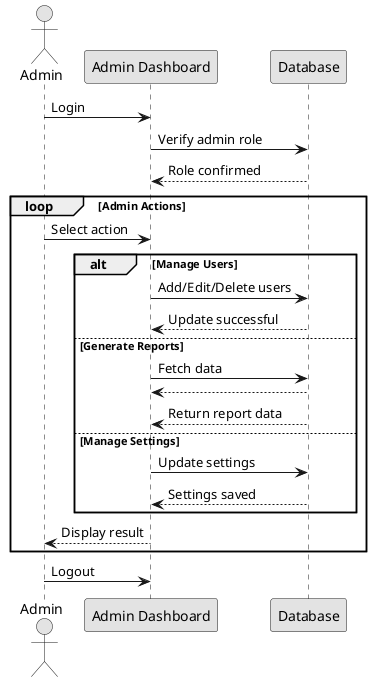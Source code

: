 @startuml Admin Dashboard
skinparam monochrome true

actor Admin

participant "Admin Dashboard" as Dashboard
participant "Database" as DB

Admin -> Dashboard: Login
Dashboard -> DB: Verify admin role
DB --> Dashboard: Role confirmed

loop Admin Actions
    Admin -> Dashboard: Select action
    alt Manage Users
        Dashboard -> DB: Add/Edit/Delete users
        DB --> Dashboard: Update successful
    else Generate Reports
        Dashboard -> DB: Fetch data
        DB --> Dashboard
        DB --> Dashboard: Return report data
    else Manage Settings
        Dashboard -> DB: Update settings
        DB --> Dashboard: Settings saved
    end
    Dashboard --> Admin: Display result
end

Admin -> Dashboard: Logout

@enduml